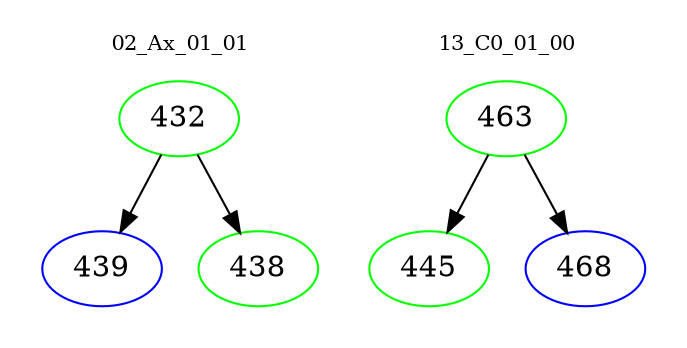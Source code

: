 digraph{
subgraph cluster_0 {
color = white
label = "02_Ax_01_01";
fontsize=10;
T0_432 [label="432", color="green"]
T0_432 -> T0_439 [color="black"]
T0_439 [label="439", color="blue"]
T0_432 -> T0_438 [color="black"]
T0_438 [label="438", color="green"]
}
subgraph cluster_1 {
color = white
label = "13_C0_01_00";
fontsize=10;
T1_463 [label="463", color="green"]
T1_463 -> T1_445 [color="black"]
T1_445 [label="445", color="green"]
T1_463 -> T1_468 [color="black"]
T1_468 [label="468", color="blue"]
}
}
